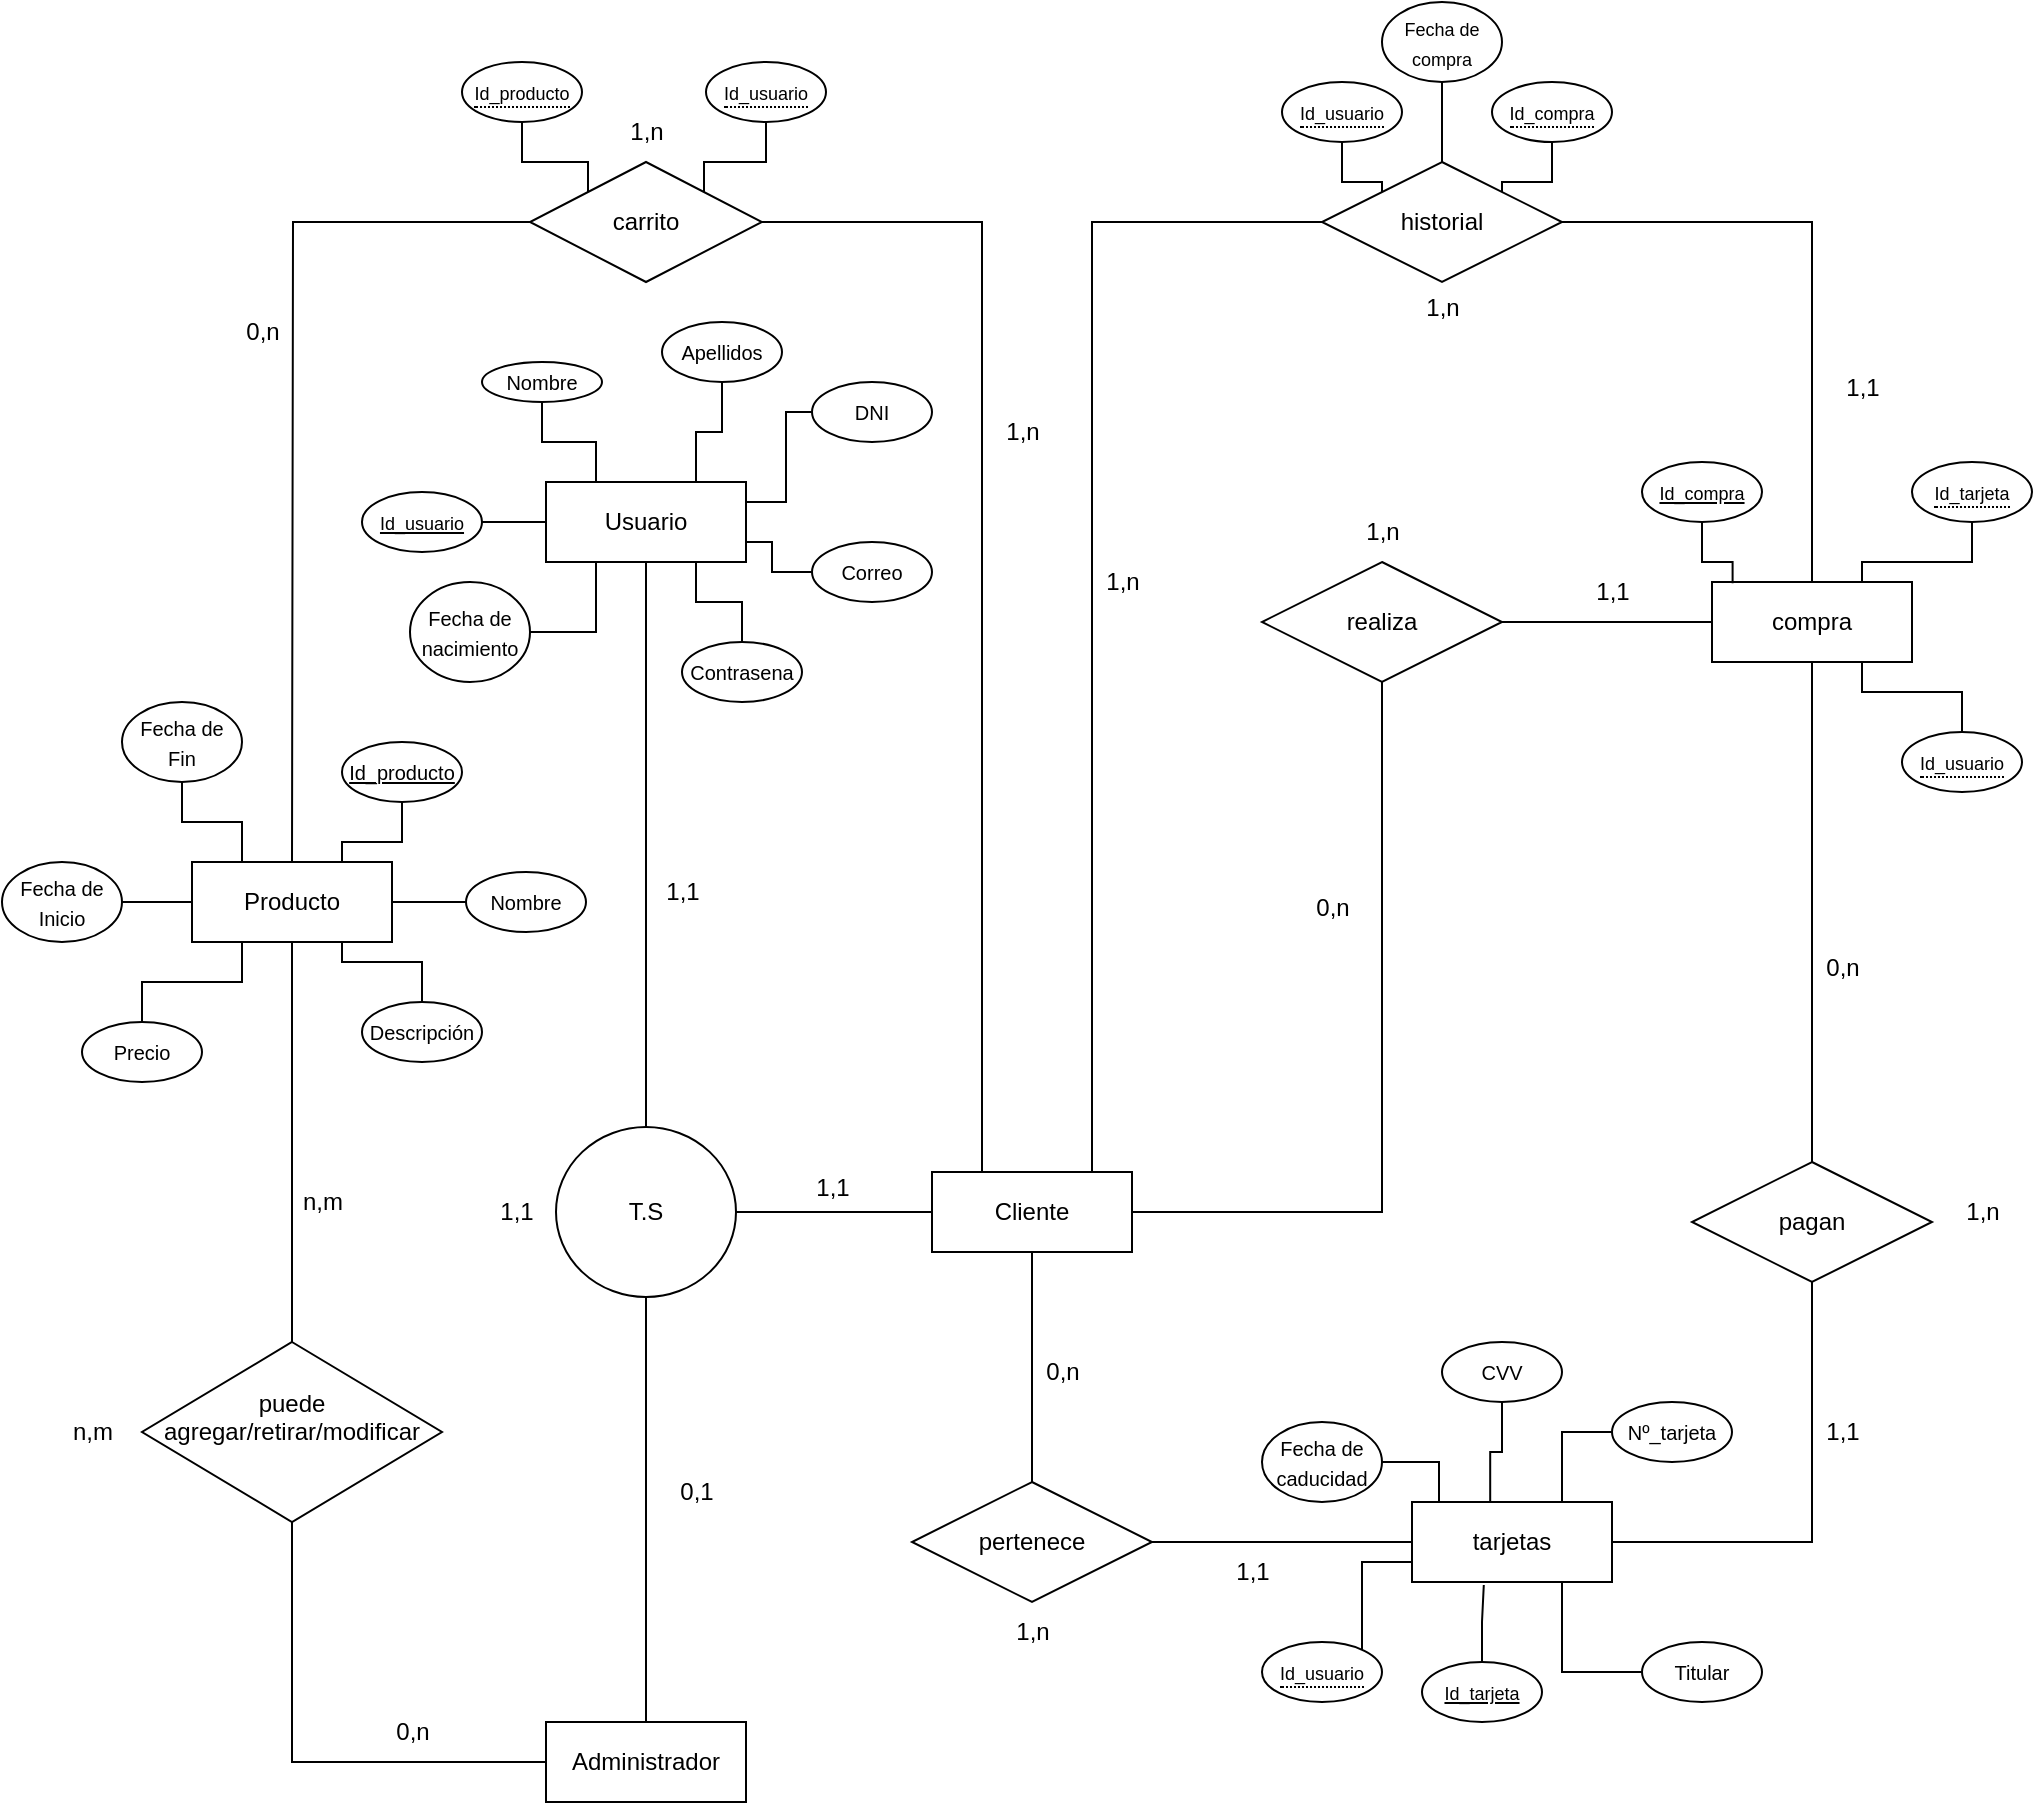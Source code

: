 <mxfile version="24.1.0" type="device" pages="2">
  <diagram name="Página-1" id="n4pkcfkecWeJMhRiiakj">
    <mxGraphModel dx="1905" dy="654" grid="1" gridSize="10" guides="1" tooltips="1" connect="1" arrows="1" fold="1" page="0" pageScale="1" pageWidth="827" pageHeight="1169" math="0" shadow="0">
      <root>
        <mxCell id="0" />
        <mxCell id="1" parent="0" />
        <mxCell id="dxCw5hH_hTkIz4HJF2Ry-19" style="edgeStyle=orthogonalEdgeStyle;rounded=0;orthogonalLoop=1;jettySize=auto;html=1;endArrow=none;endFill=0;" parent="1" source="dxCw5hH_hTkIz4HJF2Ry-11" target="dxCw5hH_hTkIz4HJF2Ry-18" edge="1">
          <mxGeometry relative="1" as="geometry" />
        </mxCell>
        <mxCell id="dxCw5hH_hTkIz4HJF2Ry-37" style="edgeStyle=orthogonalEdgeStyle;rounded=0;orthogonalLoop=1;jettySize=auto;html=1;entryX=1;entryY=0.5;entryDx=0;entryDy=0;endArrow=none;endFill=0;" parent="1" source="dxCw5hH_hTkIz4HJF2Ry-11" target="dxCw5hH_hTkIz4HJF2Ry-12" edge="1">
          <mxGeometry relative="1" as="geometry">
            <Array as="points">
              <mxPoint x="-40" y="110" />
            </Array>
          </mxGeometry>
        </mxCell>
        <mxCell id="dxCw5hH_hTkIz4HJF2Ry-41" style="edgeStyle=orthogonalEdgeStyle;rounded=0;orthogonalLoop=1;jettySize=auto;html=1;entryX=0;entryY=0.5;entryDx=0;entryDy=0;endArrow=none;endFill=0;" parent="1" source="dxCw5hH_hTkIz4HJF2Ry-11" target="dxCw5hH_hTkIz4HJF2Ry-29" edge="1">
          <mxGeometry relative="1" as="geometry">
            <Array as="points">
              <mxPoint x="15" y="110" />
            </Array>
          </mxGeometry>
        </mxCell>
        <mxCell id="dxCw5hH_hTkIz4HJF2Ry-11" value="Cliente" style="whiteSpace=wrap;html=1;align=center;" parent="1" vertex="1">
          <mxGeometry x="-65" y="585" width="100" height="40" as="geometry" />
        </mxCell>
        <mxCell id="dxCw5hH_hTkIz4HJF2Ry-15" style="edgeStyle=orthogonalEdgeStyle;rounded=0;orthogonalLoop=1;jettySize=auto;html=1;endArrow=none;endFill=0;" parent="1" source="dxCw5hH_hTkIz4HJF2Ry-12" edge="1">
          <mxGeometry relative="1" as="geometry">
            <mxPoint x="-385" y="430" as="targetPoint" />
          </mxGeometry>
        </mxCell>
        <mxCell id="dxCw5hH_hTkIz4HJF2Ry-12" value="carrito" style="shape=rhombus;perimeter=rhombusPerimeter;whiteSpace=wrap;html=1;align=center;" parent="1" vertex="1">
          <mxGeometry x="-266" y="80" width="116" height="60" as="geometry" />
        </mxCell>
        <mxCell id="dxCw5hH_hTkIz4HJF2Ry-14" value="Producto" style="whiteSpace=wrap;html=1;align=center;" parent="1" vertex="1">
          <mxGeometry x="-435" y="430" width="100" height="40" as="geometry" />
        </mxCell>
        <mxCell id="dxCw5hH_hTkIz4HJF2Ry-43" style="edgeStyle=orthogonalEdgeStyle;rounded=0;orthogonalLoop=1;jettySize=auto;html=1;entryX=0;entryY=0.5;entryDx=0;entryDy=0;endArrow=none;endFill=0;" parent="1" source="dxCw5hH_hTkIz4HJF2Ry-18" target="dxCw5hH_hTkIz4HJF2Ry-20" edge="1">
          <mxGeometry relative="1" as="geometry" />
        </mxCell>
        <mxCell id="dxCw5hH_hTkIz4HJF2Ry-18" value="realiza" style="shape=rhombus;perimeter=rhombusPerimeter;whiteSpace=wrap;html=1;align=center;" parent="1" vertex="1">
          <mxGeometry x="100" y="280" width="120" height="60" as="geometry" />
        </mxCell>
        <mxCell id="dxCw5hH_hTkIz4HJF2Ry-20" value="compra" style="whiteSpace=wrap;html=1;align=center;" parent="1" vertex="1">
          <mxGeometry x="325" y="290" width="100" height="40" as="geometry" />
        </mxCell>
        <mxCell id="dxCw5hH_hTkIz4HJF2Ry-24" style="edgeStyle=orthogonalEdgeStyle;rounded=0;orthogonalLoop=1;jettySize=auto;html=1;entryX=0.5;entryY=1;entryDx=0;entryDy=0;endArrow=none;endFill=0;" parent="1" source="dxCw5hH_hTkIz4HJF2Ry-22" target="dxCw5hH_hTkIz4HJF2Ry-23" edge="1">
          <mxGeometry relative="1" as="geometry" />
        </mxCell>
        <mxCell id="dxCw5hH_hTkIz4HJF2Ry-22" value="tarjetas" style="whiteSpace=wrap;html=1;align=center;" parent="1" vertex="1">
          <mxGeometry x="175" y="750" width="100" height="40" as="geometry" />
        </mxCell>
        <mxCell id="dxCw5hH_hTkIz4HJF2Ry-25" style="edgeStyle=orthogonalEdgeStyle;rounded=0;orthogonalLoop=1;jettySize=auto;html=1;entryX=0.5;entryY=1;entryDx=0;entryDy=0;endArrow=none;endFill=0;" parent="1" source="dxCw5hH_hTkIz4HJF2Ry-23" target="dxCw5hH_hTkIz4HJF2Ry-20" edge="1">
          <mxGeometry relative="1" as="geometry">
            <Array as="points">
              <mxPoint x="375" y="470" />
              <mxPoint x="375" y="470" />
            </Array>
          </mxGeometry>
        </mxCell>
        <mxCell id="dxCw5hH_hTkIz4HJF2Ry-23" value="pagan" style="shape=rhombus;perimeter=rhombusPerimeter;whiteSpace=wrap;html=1;align=center;" parent="1" vertex="1">
          <mxGeometry x="315" y="580" width="120" height="60" as="geometry" />
        </mxCell>
        <mxCell id="dxCw5hH_hTkIz4HJF2Ry-28" style="edgeStyle=orthogonalEdgeStyle;rounded=0;orthogonalLoop=1;jettySize=auto;html=1;entryX=0.5;entryY=1;entryDx=0;entryDy=0;endArrow=none;endFill=0;" parent="1" source="dxCw5hH_hTkIz4HJF2Ry-26" target="dxCw5hH_hTkIz4HJF2Ry-11" edge="1">
          <mxGeometry relative="1" as="geometry" />
        </mxCell>
        <mxCell id="DulJp_5TrpF9KenEgapy-1" style="edgeStyle=orthogonalEdgeStyle;rounded=0;orthogonalLoop=1;jettySize=auto;html=1;endArrow=none;endFill=0;" parent="1" source="dxCw5hH_hTkIz4HJF2Ry-26" target="dxCw5hH_hTkIz4HJF2Ry-22" edge="1">
          <mxGeometry relative="1" as="geometry" />
        </mxCell>
        <mxCell id="dxCw5hH_hTkIz4HJF2Ry-26" value="pertenece" style="shape=rhombus;perimeter=rhombusPerimeter;whiteSpace=wrap;html=1;align=center;" parent="1" vertex="1">
          <mxGeometry x="-75" y="740" width="120" height="60" as="geometry" />
        </mxCell>
        <mxCell id="dxCw5hH_hTkIz4HJF2Ry-42" style="edgeStyle=orthogonalEdgeStyle;rounded=0;orthogonalLoop=1;jettySize=auto;html=1;entryX=0.5;entryY=0;entryDx=0;entryDy=0;endArrow=none;endFill=0;" parent="1" source="dxCw5hH_hTkIz4HJF2Ry-29" target="dxCw5hH_hTkIz4HJF2Ry-20" edge="1">
          <mxGeometry relative="1" as="geometry">
            <mxPoint x="155" y="220" as="targetPoint" />
            <Array as="points">
              <mxPoint x="375" y="110" />
            </Array>
          </mxGeometry>
        </mxCell>
        <mxCell id="dxCw5hH_hTkIz4HJF2Ry-29" value="historial" style="shape=rhombus;perimeter=rhombusPerimeter;whiteSpace=wrap;html=1;align=center;" parent="1" vertex="1">
          <mxGeometry x="130" y="80" width="120" height="60" as="geometry" />
        </mxCell>
        <mxCell id="dxCw5hH_hTkIz4HJF2Ry-39" style="edgeStyle=orthogonalEdgeStyle;rounded=0;orthogonalLoop=1;jettySize=auto;html=1;entryX=0.5;entryY=1;entryDx=0;entryDy=0;endArrow=none;endFill=0;" parent="1" source="dxCw5hH_hTkIz4HJF2Ry-33" edge="1">
          <mxGeometry relative="1" as="geometry">
            <mxPoint x="-385" y="470" as="targetPoint" />
            <Array as="points">
              <mxPoint x="-385" y="600" />
            </Array>
          </mxGeometry>
        </mxCell>
        <mxCell id="dxCw5hH_hTkIz4HJF2Ry-33" value="puede agregar/retirar/modificar&lt;div&gt;&lt;br&gt;&lt;/div&gt;" style="shape=rhombus;perimeter=rhombusPerimeter;whiteSpace=wrap;html=1;align=center;" parent="1" vertex="1">
          <mxGeometry x="-460" y="670" width="150" height="90" as="geometry" />
        </mxCell>
        <mxCell id="DulJp_5TrpF9KenEgapy-7" style="edgeStyle=orthogonalEdgeStyle;rounded=0;orthogonalLoop=1;jettySize=auto;html=1;entryX=0.5;entryY=1;entryDx=0;entryDy=0;endArrow=none;endFill=0;" parent="1" source="DulJp_5TrpF9KenEgapy-4" target="dxCw5hH_hTkIz4HJF2Ry-33" edge="1">
          <mxGeometry relative="1" as="geometry" />
        </mxCell>
        <mxCell id="DulJp_5TrpF9KenEgapy-4" value="Administrador" style="whiteSpace=wrap;html=1;align=center;" parent="1" vertex="1">
          <mxGeometry x="-258" y="860" width="100" height="40" as="geometry" />
        </mxCell>
        <mxCell id="DulJp_5TrpF9KenEgapy-16" style="edgeStyle=orthogonalEdgeStyle;rounded=0;orthogonalLoop=1;jettySize=auto;html=1;entryX=0.5;entryY=0;entryDx=0;entryDy=0;endArrow=none;endFill=0;" parent="1" source="DulJp_5TrpF9KenEgapy-11" target="DulJp_5TrpF9KenEgapy-13" edge="1">
          <mxGeometry relative="1" as="geometry" />
        </mxCell>
        <mxCell id="DulJp_5TrpF9KenEgapy-11" value="Usuario" style="whiteSpace=wrap;html=1;align=center;" parent="1" vertex="1">
          <mxGeometry x="-258" y="240" width="100" height="40" as="geometry" />
        </mxCell>
        <mxCell id="DulJp_5TrpF9KenEgapy-14" style="edgeStyle=orthogonalEdgeStyle;rounded=0;orthogonalLoop=1;jettySize=auto;html=1;entryX=0.5;entryY=0;entryDx=0;entryDy=0;endArrow=none;endFill=0;" parent="1" source="DulJp_5TrpF9KenEgapy-13" target="DulJp_5TrpF9KenEgapy-4" edge="1">
          <mxGeometry relative="1" as="geometry" />
        </mxCell>
        <mxCell id="DulJp_5TrpF9KenEgapy-15" style="edgeStyle=orthogonalEdgeStyle;rounded=0;orthogonalLoop=1;jettySize=auto;html=1;entryX=0;entryY=0.5;entryDx=0;entryDy=0;endArrow=none;endFill=0;" parent="1" source="DulJp_5TrpF9KenEgapy-13" target="dxCw5hH_hTkIz4HJF2Ry-11" edge="1">
          <mxGeometry relative="1" as="geometry" />
        </mxCell>
        <mxCell id="DulJp_5TrpF9KenEgapy-13" value="T.S" style="ellipse;whiteSpace=wrap;html=1;align=center;" parent="1" vertex="1">
          <mxGeometry x="-253" y="562.5" width="90" height="85" as="geometry" />
        </mxCell>
        <mxCell id="aMjsHxabeolqDeIkSZId-87" style="edgeStyle=orthogonalEdgeStyle;rounded=0;orthogonalLoop=1;jettySize=auto;html=1;entryX=0;entryY=0.5;entryDx=0;entryDy=0;endArrow=none;endFill=0;" edge="1" parent="1" source="aMjsHxabeolqDeIkSZId-1" target="DulJp_5TrpF9KenEgapy-11">
          <mxGeometry relative="1" as="geometry" />
        </mxCell>
        <mxCell id="aMjsHxabeolqDeIkSZId-1" value="&lt;font style=&quot;font-size: 9px;&quot;&gt;Id_usuario&lt;/font&gt;" style="ellipse;whiteSpace=wrap;html=1;align=center;fontStyle=4;" vertex="1" parent="1">
          <mxGeometry x="-350" y="245" width="60" height="30" as="geometry" />
        </mxCell>
        <mxCell id="aMjsHxabeolqDeIkSZId-77" style="edgeStyle=orthogonalEdgeStyle;rounded=0;orthogonalLoop=1;jettySize=auto;html=1;entryX=0.75;entryY=0;entryDx=0;entryDy=0;endArrow=none;endFill=0;" edge="1" parent="1" source="aMjsHxabeolqDeIkSZId-11" target="dxCw5hH_hTkIz4HJF2Ry-14">
          <mxGeometry relative="1" as="geometry">
            <Array as="points">
              <mxPoint x="-330" y="420" />
              <mxPoint x="-360" y="420" />
            </Array>
          </mxGeometry>
        </mxCell>
        <mxCell id="aMjsHxabeolqDeIkSZId-11" value="&lt;font size=&quot;1&quot;&gt;Id_producto&lt;/font&gt;" style="ellipse;whiteSpace=wrap;html=1;align=center;fontStyle=4;" vertex="1" parent="1">
          <mxGeometry x="-360" y="370" width="60" height="30" as="geometry" />
        </mxCell>
        <mxCell id="aMjsHxabeolqDeIkSZId-12" value="&lt;font style=&quot;font-size: 9px;&quot;&gt;Id_tarjeta&lt;/font&gt;" style="ellipse;whiteSpace=wrap;html=1;align=center;fontStyle=4;" vertex="1" parent="1">
          <mxGeometry x="180" y="830" width="60" height="30" as="geometry" />
        </mxCell>
        <mxCell id="aMjsHxabeolqDeIkSZId-13" value="&lt;font style=&quot;font-size: 9px;&quot;&gt;Id_compra&lt;/font&gt;" style="ellipse;whiteSpace=wrap;html=1;align=center;fontStyle=4;" vertex="1" parent="1">
          <mxGeometry x="290" y="230" width="60" height="30" as="geometry" />
        </mxCell>
        <mxCell id="aMjsHxabeolqDeIkSZId-40" style="edgeStyle=orthogonalEdgeStyle;rounded=0;orthogonalLoop=1;jettySize=auto;html=1;entryX=1;entryY=0;entryDx=0;entryDy=0;endArrow=none;endFill=0;" edge="1" parent="1" source="aMjsHxabeolqDeIkSZId-22" target="dxCw5hH_hTkIz4HJF2Ry-29">
          <mxGeometry relative="1" as="geometry" />
        </mxCell>
        <mxCell id="aMjsHxabeolqDeIkSZId-22" value="&lt;span style=&quot;border-bottom: 1px dotted&quot;&gt;&lt;font style=&quot;font-size: 9px;&quot;&gt;Id_compra&lt;/font&gt;&lt;/span&gt;" style="ellipse;whiteSpace=wrap;html=1;align=center;" vertex="1" parent="1">
          <mxGeometry x="215" y="40" width="60" height="30" as="geometry" />
        </mxCell>
        <mxCell id="aMjsHxabeolqDeIkSZId-39" style="edgeStyle=orthogonalEdgeStyle;rounded=0;orthogonalLoop=1;jettySize=auto;html=1;entryX=0;entryY=0;entryDx=0;entryDy=0;endArrow=none;endFill=0;" edge="1" parent="1" source="aMjsHxabeolqDeIkSZId-23" target="dxCw5hH_hTkIz4HJF2Ry-29">
          <mxGeometry relative="1" as="geometry" />
        </mxCell>
        <mxCell id="aMjsHxabeolqDeIkSZId-23" value="&lt;span style=&quot;border-bottom: 1px dotted&quot;&gt;&lt;font style=&quot;font-size: 9px;&quot;&gt;Id_usuario&lt;/font&gt;&lt;/span&gt;" style="ellipse;whiteSpace=wrap;html=1;align=center;" vertex="1" parent="1">
          <mxGeometry x="110" y="40" width="60" height="30" as="geometry" />
        </mxCell>
        <mxCell id="aMjsHxabeolqDeIkSZId-35" style="edgeStyle=orthogonalEdgeStyle;rounded=0;orthogonalLoop=1;jettySize=auto;html=1;entryX=1;entryY=0;entryDx=0;entryDy=0;endArrow=none;endFill=0;" edge="1" parent="1" source="aMjsHxabeolqDeIkSZId-24" target="dxCw5hH_hTkIz4HJF2Ry-12">
          <mxGeometry relative="1" as="geometry" />
        </mxCell>
        <mxCell id="aMjsHxabeolqDeIkSZId-24" value="&lt;span style=&quot;border-bottom: 1px dotted&quot;&gt;&lt;font style=&quot;font-size: 9px;&quot;&gt;Id_usuario&lt;/font&gt;&lt;/span&gt;" style="ellipse;whiteSpace=wrap;html=1;align=center;" vertex="1" parent="1">
          <mxGeometry x="-178" y="30" width="60" height="30" as="geometry" />
        </mxCell>
        <mxCell id="aMjsHxabeolqDeIkSZId-34" style="edgeStyle=orthogonalEdgeStyle;rounded=0;orthogonalLoop=1;jettySize=auto;html=1;entryX=0;entryY=0;entryDx=0;entryDy=0;endArrow=none;endFill=0;" edge="1" parent="1" source="aMjsHxabeolqDeIkSZId-25" target="dxCw5hH_hTkIz4HJF2Ry-12">
          <mxGeometry relative="1" as="geometry" />
        </mxCell>
        <mxCell id="aMjsHxabeolqDeIkSZId-25" value="&lt;span style=&quot;border-bottom: 1px dotted&quot;&gt;&lt;font style=&quot;font-size: 9px;&quot;&gt;Id_producto&lt;/font&gt;&lt;/span&gt;" style="ellipse;whiteSpace=wrap;html=1;align=center;" vertex="1" parent="1">
          <mxGeometry x="-300" y="30" width="60" height="30" as="geometry" />
        </mxCell>
        <mxCell id="aMjsHxabeolqDeIkSZId-36" style="edgeStyle=orthogonalEdgeStyle;rounded=0;orthogonalLoop=1;jettySize=auto;html=1;entryX=0;entryY=1;entryDx=0;entryDy=0;endArrow=none;endFill=0;" edge="1" parent="1" source="aMjsHxabeolqDeIkSZId-26" target="dxCw5hH_hTkIz4HJF2Ry-22">
          <mxGeometry relative="1" as="geometry">
            <Array as="points">
              <mxPoint x="150" y="780" />
              <mxPoint x="175" y="780" />
            </Array>
          </mxGeometry>
        </mxCell>
        <mxCell id="aMjsHxabeolqDeIkSZId-26" value="&lt;span style=&quot;border-bottom: 1px dotted&quot;&gt;&lt;font style=&quot;font-size: 9px;&quot;&gt;Id_usuario&lt;/font&gt;&lt;/span&gt;" style="ellipse;whiteSpace=wrap;html=1;align=center;" vertex="1" parent="1">
          <mxGeometry x="100" y="820" width="60" height="30" as="geometry" />
        </mxCell>
        <mxCell id="aMjsHxabeolqDeIkSZId-27" value="&lt;span style=&quot;border-bottom: 1px dotted&quot;&gt;&lt;font style=&quot;font-size: 9px;&quot;&gt;Id_usuario&lt;/font&gt;&lt;/span&gt;" style="ellipse;whiteSpace=wrap;html=1;align=center;" vertex="1" parent="1">
          <mxGeometry x="420" y="365" width="60" height="30" as="geometry" />
        </mxCell>
        <mxCell id="aMjsHxabeolqDeIkSZId-42" style="edgeStyle=orthogonalEdgeStyle;rounded=0;orthogonalLoop=1;jettySize=auto;html=1;entryX=0.75;entryY=0;entryDx=0;entryDy=0;endArrow=none;endFill=0;" edge="1" parent="1" source="aMjsHxabeolqDeIkSZId-28" target="dxCw5hH_hTkIz4HJF2Ry-20">
          <mxGeometry relative="1" as="geometry">
            <Array as="points">
              <mxPoint x="455" y="280" />
              <mxPoint x="400" y="280" />
            </Array>
          </mxGeometry>
        </mxCell>
        <mxCell id="aMjsHxabeolqDeIkSZId-28" value="&lt;span style=&quot;border-bottom: 1px dotted&quot;&gt;&lt;font style=&quot;font-size: 9px;&quot;&gt;Id_tarjeta&lt;/font&gt;&lt;/span&gt;" style="ellipse;whiteSpace=wrap;html=1;align=center;" vertex="1" parent="1">
          <mxGeometry x="425" y="230" width="60" height="30" as="geometry" />
        </mxCell>
        <mxCell id="aMjsHxabeolqDeIkSZId-41" style="edgeStyle=orthogonalEdgeStyle;rounded=0;orthogonalLoop=1;jettySize=auto;html=1;entryX=0.103;entryY=0.015;entryDx=0;entryDy=0;entryPerimeter=0;endArrow=none;endFill=0;" edge="1" parent="1" source="aMjsHxabeolqDeIkSZId-13" target="dxCw5hH_hTkIz4HJF2Ry-20">
          <mxGeometry relative="1" as="geometry" />
        </mxCell>
        <mxCell id="aMjsHxabeolqDeIkSZId-43" style="edgeStyle=orthogonalEdgeStyle;rounded=0;orthogonalLoop=1;jettySize=auto;html=1;entryX=0.75;entryY=1;entryDx=0;entryDy=0;endArrow=none;endFill=0;" edge="1" parent="1" source="aMjsHxabeolqDeIkSZId-27" target="dxCw5hH_hTkIz4HJF2Ry-20">
          <mxGeometry relative="1" as="geometry" />
        </mxCell>
        <mxCell id="aMjsHxabeolqDeIkSZId-92" style="edgeStyle=orthogonalEdgeStyle;rounded=0;orthogonalLoop=1;jettySize=auto;html=1;entryX=0.75;entryY=1;entryDx=0;entryDy=0;endArrow=none;endFill=0;" edge="1" parent="1" source="aMjsHxabeolqDeIkSZId-44" target="DulJp_5TrpF9KenEgapy-11">
          <mxGeometry relative="1" as="geometry" />
        </mxCell>
        <mxCell id="aMjsHxabeolqDeIkSZId-44" value="&lt;font size=&quot;1&quot;&gt;Contrasena&lt;/font&gt;" style="ellipse;whiteSpace=wrap;html=1;align=center;" vertex="1" parent="1">
          <mxGeometry x="-190" y="320" width="60" height="30" as="geometry" />
        </mxCell>
        <mxCell id="aMjsHxabeolqDeIkSZId-88" style="edgeStyle=orthogonalEdgeStyle;rounded=0;orthogonalLoop=1;jettySize=auto;html=1;entryX=0.25;entryY=0;entryDx=0;entryDy=0;endArrow=none;endFill=0;" edge="1" parent="1" source="aMjsHxabeolqDeIkSZId-46" target="DulJp_5TrpF9KenEgapy-11">
          <mxGeometry relative="1" as="geometry" />
        </mxCell>
        <mxCell id="aMjsHxabeolqDeIkSZId-46" value="&lt;font size=&quot;1&quot;&gt;Nombre&lt;/font&gt;" style="ellipse;whiteSpace=wrap;html=1;align=center;" vertex="1" parent="1">
          <mxGeometry x="-290" y="180" width="60" height="20" as="geometry" />
        </mxCell>
        <mxCell id="aMjsHxabeolqDeIkSZId-90" style="edgeStyle=orthogonalEdgeStyle;rounded=0;orthogonalLoop=1;jettySize=auto;html=1;entryX=1;entryY=0.25;entryDx=0;entryDy=0;endArrow=none;endFill=0;" edge="1" parent="1" source="aMjsHxabeolqDeIkSZId-47" target="DulJp_5TrpF9KenEgapy-11">
          <mxGeometry relative="1" as="geometry">
            <Array as="points">
              <mxPoint x="-138" y="205" />
              <mxPoint x="-138" y="250" />
            </Array>
          </mxGeometry>
        </mxCell>
        <mxCell id="aMjsHxabeolqDeIkSZId-47" value="&lt;font size=&quot;1&quot;&gt;DNI&lt;/font&gt;" style="ellipse;whiteSpace=wrap;html=1;align=center;" vertex="1" parent="1">
          <mxGeometry x="-125" y="190" width="60" height="30" as="geometry" />
        </mxCell>
        <mxCell id="aMjsHxabeolqDeIkSZId-89" style="edgeStyle=orthogonalEdgeStyle;rounded=0;orthogonalLoop=1;jettySize=auto;html=1;entryX=0.75;entryY=0;entryDx=0;entryDy=0;endArrow=none;endFill=0;" edge="1" parent="1" source="aMjsHxabeolqDeIkSZId-48" target="DulJp_5TrpF9KenEgapy-11">
          <mxGeometry relative="1" as="geometry" />
        </mxCell>
        <mxCell id="aMjsHxabeolqDeIkSZId-48" value="&lt;font size=&quot;1&quot;&gt;Apellidos&lt;/font&gt;" style="ellipse;whiteSpace=wrap;html=1;align=center;" vertex="1" parent="1">
          <mxGeometry x="-200" y="160" width="60" height="30" as="geometry" />
        </mxCell>
        <mxCell id="aMjsHxabeolqDeIkSZId-50" value="&lt;font size=&quot;1&quot;&gt;Fecha de caducidad&lt;/font&gt;" style="ellipse;whiteSpace=wrap;html=1;align=center;" vertex="1" parent="1">
          <mxGeometry x="100" y="710" width="60" height="40" as="geometry" />
        </mxCell>
        <mxCell id="aMjsHxabeolqDeIkSZId-51" value="&lt;font size=&quot;1&quot;&gt;CVV&lt;/font&gt;" style="ellipse;whiteSpace=wrap;html=1;align=center;" vertex="1" parent="1">
          <mxGeometry x="190" y="670" width="60" height="30" as="geometry" />
        </mxCell>
        <mxCell id="aMjsHxabeolqDeIkSZId-72" style="edgeStyle=orthogonalEdgeStyle;rounded=0;orthogonalLoop=1;jettySize=auto;html=1;entryX=0.75;entryY=0;entryDx=0;entryDy=0;endArrow=none;endFill=0;" edge="1" parent="1" source="aMjsHxabeolqDeIkSZId-52" target="dxCw5hH_hTkIz4HJF2Ry-22">
          <mxGeometry relative="1" as="geometry">
            <Array as="points">
              <mxPoint x="250" y="715" />
            </Array>
          </mxGeometry>
        </mxCell>
        <mxCell id="aMjsHxabeolqDeIkSZId-52" value="&lt;font size=&quot;1&quot;&gt;Nº_tarjeta&lt;/font&gt;" style="ellipse;whiteSpace=wrap;html=1;align=center;" vertex="1" parent="1">
          <mxGeometry x="275" y="700" width="60" height="30" as="geometry" />
        </mxCell>
        <mxCell id="aMjsHxabeolqDeIkSZId-76" style="edgeStyle=orthogonalEdgeStyle;rounded=0;orthogonalLoop=1;jettySize=auto;html=1;entryX=0.75;entryY=1;entryDx=0;entryDy=0;endArrow=none;endFill=0;" edge="1" parent="1" source="aMjsHxabeolqDeIkSZId-53" target="dxCw5hH_hTkIz4HJF2Ry-22">
          <mxGeometry relative="1" as="geometry" />
        </mxCell>
        <mxCell id="aMjsHxabeolqDeIkSZId-53" value="&lt;font size=&quot;1&quot;&gt;Titular&lt;/font&gt;" style="ellipse;whiteSpace=wrap;html=1;align=center;" vertex="1" parent="1">
          <mxGeometry x="290" y="820" width="60" height="30" as="geometry" />
        </mxCell>
        <mxCell id="aMjsHxabeolqDeIkSZId-65" style="edgeStyle=orthogonalEdgeStyle;rounded=0;orthogonalLoop=1;jettySize=auto;html=1;entryX=0.5;entryY=0;entryDx=0;entryDy=0;endArrow=none;endFill=0;" edge="1" parent="1" source="aMjsHxabeolqDeIkSZId-54" target="dxCw5hH_hTkIz4HJF2Ry-29">
          <mxGeometry relative="1" as="geometry" />
        </mxCell>
        <mxCell id="aMjsHxabeolqDeIkSZId-54" value="&lt;font style=&quot;font-size: 9px;&quot;&gt;Fecha de compra&lt;/font&gt;" style="ellipse;whiteSpace=wrap;html=1;align=center;" vertex="1" parent="1">
          <mxGeometry x="160" width="60" height="40" as="geometry" />
        </mxCell>
        <mxCell id="aMjsHxabeolqDeIkSZId-79" style="edgeStyle=orthogonalEdgeStyle;rounded=0;orthogonalLoop=1;jettySize=auto;html=1;entryX=0.75;entryY=1;entryDx=0;entryDy=0;endArrow=none;endFill=0;" edge="1" parent="1" source="aMjsHxabeolqDeIkSZId-55" target="dxCw5hH_hTkIz4HJF2Ry-14">
          <mxGeometry relative="1" as="geometry" />
        </mxCell>
        <mxCell id="aMjsHxabeolqDeIkSZId-55" value="&lt;font size=&quot;1&quot;&gt;Descripción&lt;/font&gt;" style="ellipse;whiteSpace=wrap;html=1;align=center;" vertex="1" parent="1">
          <mxGeometry x="-350" y="500" width="60" height="30" as="geometry" />
        </mxCell>
        <mxCell id="aMjsHxabeolqDeIkSZId-80" style="edgeStyle=orthogonalEdgeStyle;rounded=0;orthogonalLoop=1;jettySize=auto;html=1;entryX=0.25;entryY=1;entryDx=0;entryDy=0;endArrow=none;endFill=0;" edge="1" parent="1" source="aMjsHxabeolqDeIkSZId-56" target="dxCw5hH_hTkIz4HJF2Ry-14">
          <mxGeometry relative="1" as="geometry" />
        </mxCell>
        <mxCell id="aMjsHxabeolqDeIkSZId-56" value="&lt;font size=&quot;1&quot;&gt;Precio&lt;/font&gt;" style="ellipse;whiteSpace=wrap;html=1;align=center;" vertex="1" parent="1">
          <mxGeometry x="-490" y="510" width="60" height="30" as="geometry" />
        </mxCell>
        <mxCell id="aMjsHxabeolqDeIkSZId-81" style="edgeStyle=orthogonalEdgeStyle;rounded=0;orthogonalLoop=1;jettySize=auto;html=1;entryX=0;entryY=0.5;entryDx=0;entryDy=0;endArrow=none;endFill=0;" edge="1" parent="1" source="aMjsHxabeolqDeIkSZId-57" target="dxCw5hH_hTkIz4HJF2Ry-14">
          <mxGeometry relative="1" as="geometry" />
        </mxCell>
        <mxCell id="aMjsHxabeolqDeIkSZId-57" value="&lt;font size=&quot;1&quot;&gt;Fecha de Inicio&lt;/font&gt;" style="ellipse;whiteSpace=wrap;html=1;align=center;" vertex="1" parent="1">
          <mxGeometry x="-530" y="430" width="60" height="40" as="geometry" />
        </mxCell>
        <mxCell id="aMjsHxabeolqDeIkSZId-83" style="edgeStyle=orthogonalEdgeStyle;rounded=0;orthogonalLoop=1;jettySize=auto;html=1;entryX=0.25;entryY=0;entryDx=0;entryDy=0;endArrow=none;endFill=0;" edge="1" parent="1" source="aMjsHxabeolqDeIkSZId-58" target="dxCw5hH_hTkIz4HJF2Ry-14">
          <mxGeometry relative="1" as="geometry" />
        </mxCell>
        <mxCell id="aMjsHxabeolqDeIkSZId-58" value="&lt;font size=&quot;1&quot;&gt;Fecha de Fin&lt;/font&gt;" style="ellipse;whiteSpace=wrap;html=1;align=center;" vertex="1" parent="1">
          <mxGeometry x="-470" y="350" width="60" height="40" as="geometry" />
        </mxCell>
        <mxCell id="aMjsHxabeolqDeIkSZId-78" style="edgeStyle=orthogonalEdgeStyle;rounded=0;orthogonalLoop=1;jettySize=auto;html=1;entryX=1;entryY=0.5;entryDx=0;entryDy=0;endArrow=none;endFill=0;" edge="1" parent="1" source="aMjsHxabeolqDeIkSZId-59" target="dxCw5hH_hTkIz4HJF2Ry-14">
          <mxGeometry relative="1" as="geometry" />
        </mxCell>
        <mxCell id="aMjsHxabeolqDeIkSZId-59" value="&lt;font size=&quot;1&quot;&gt;Nombre&lt;/font&gt;" style="ellipse;whiteSpace=wrap;html=1;align=center;" vertex="1" parent="1">
          <mxGeometry x="-298" y="435" width="60" height="30" as="geometry" />
        </mxCell>
        <mxCell id="aMjsHxabeolqDeIkSZId-91" style="edgeStyle=orthogonalEdgeStyle;rounded=0;orthogonalLoop=1;jettySize=auto;html=1;entryX=1;entryY=0.75;entryDx=0;entryDy=0;endArrow=none;endFill=0;" edge="1" parent="1" source="aMjsHxabeolqDeIkSZId-63" target="DulJp_5TrpF9KenEgapy-11">
          <mxGeometry relative="1" as="geometry" />
        </mxCell>
        <mxCell id="aMjsHxabeolqDeIkSZId-63" value="&lt;font size=&quot;1&quot;&gt;Correo&lt;/font&gt;" style="ellipse;whiteSpace=wrap;html=1;align=center;" vertex="1" parent="1">
          <mxGeometry x="-125" y="270" width="60" height="30" as="geometry" />
        </mxCell>
        <mxCell id="aMjsHxabeolqDeIkSZId-66" style="edgeStyle=orthogonalEdgeStyle;rounded=0;orthogonalLoop=1;jettySize=auto;html=1;entryX=0.359;entryY=1.037;entryDx=0;entryDy=0;entryPerimeter=0;endArrow=none;endFill=0;" edge="1" parent="1" source="aMjsHxabeolqDeIkSZId-12" target="dxCw5hH_hTkIz4HJF2Ry-22">
          <mxGeometry relative="1" as="geometry" />
        </mxCell>
        <mxCell id="aMjsHxabeolqDeIkSZId-73" style="edgeStyle=orthogonalEdgeStyle;rounded=0;orthogonalLoop=1;jettySize=auto;html=1;entryX=0.391;entryY=-0.003;entryDx=0;entryDy=0;entryPerimeter=0;endArrow=none;endFill=0;" edge="1" parent="1" source="aMjsHxabeolqDeIkSZId-51" target="dxCw5hH_hTkIz4HJF2Ry-22">
          <mxGeometry relative="1" as="geometry" />
        </mxCell>
        <mxCell id="aMjsHxabeolqDeIkSZId-74" style="edgeStyle=orthogonalEdgeStyle;rounded=0;orthogonalLoop=1;jettySize=auto;html=1;entryX=0.135;entryY=0.013;entryDx=0;entryDy=0;entryPerimeter=0;endArrow=none;endFill=0;" edge="1" parent="1" source="aMjsHxabeolqDeIkSZId-50" target="dxCw5hH_hTkIz4HJF2Ry-22">
          <mxGeometry relative="1" as="geometry" />
        </mxCell>
        <mxCell id="aMjsHxabeolqDeIkSZId-86" style="edgeStyle=orthogonalEdgeStyle;rounded=0;orthogonalLoop=1;jettySize=auto;html=1;entryX=0.25;entryY=1;entryDx=0;entryDy=0;endArrow=none;endFill=0;" edge="1" parent="1" source="aMjsHxabeolqDeIkSZId-85" target="DulJp_5TrpF9KenEgapy-11">
          <mxGeometry relative="1" as="geometry" />
        </mxCell>
        <mxCell id="aMjsHxabeolqDeIkSZId-85" value="&lt;font size=&quot;1&quot;&gt;Fecha de nacimiento&lt;/font&gt;" style="ellipse;whiteSpace=wrap;html=1;align=center;" vertex="1" parent="1">
          <mxGeometry x="-326" y="290" width="60" height="50" as="geometry" />
        </mxCell>
        <mxCell id="aMjsHxabeolqDeIkSZId-93" value="1,1" style="text;html=1;align=center;verticalAlign=middle;resizable=0;points=[];autosize=1;strokeColor=none;fillColor=none;" vertex="1" parent="1">
          <mxGeometry x="-210" y="430" width="40" height="30" as="geometry" />
        </mxCell>
        <mxCell id="aMjsHxabeolqDeIkSZId-94" value="1,1" style="text;html=1;align=center;verticalAlign=middle;resizable=0;points=[];autosize=1;strokeColor=none;fillColor=none;" vertex="1" parent="1">
          <mxGeometry x="-135" y="578" width="40" height="30" as="geometry" />
        </mxCell>
        <mxCell id="aMjsHxabeolqDeIkSZId-95" value="0,1" style="text;html=1;align=center;verticalAlign=middle;resizable=0;points=[];autosize=1;strokeColor=none;fillColor=none;" vertex="1" parent="1">
          <mxGeometry x="-203" y="730" width="40" height="30" as="geometry" />
        </mxCell>
        <mxCell id="aMjsHxabeolqDeIkSZId-96" value="1,1" style="text;html=1;align=center;verticalAlign=middle;resizable=0;points=[];autosize=1;strokeColor=none;fillColor=none;" vertex="1" parent="1">
          <mxGeometry x="-293" y="590" width="40" height="30" as="geometry" />
        </mxCell>
        <mxCell id="aMjsHxabeolqDeIkSZId-97" value="1,n" style="text;html=1;align=center;verticalAlign=middle;resizable=0;points=[];autosize=1;strokeColor=none;fillColor=none;" vertex="1" parent="1">
          <mxGeometry x="10" y="275" width="40" height="30" as="geometry" />
        </mxCell>
        <mxCell id="aMjsHxabeolqDeIkSZId-98" value="1,1" style="text;html=1;align=center;verticalAlign=middle;resizable=0;points=[];autosize=1;strokeColor=none;fillColor=none;" vertex="1" parent="1">
          <mxGeometry x="380" y="178" width="40" height="30" as="geometry" />
        </mxCell>
        <mxCell id="aMjsHxabeolqDeIkSZId-99" value="0,n" style="text;html=1;align=center;verticalAlign=middle;resizable=0;points=[];autosize=1;strokeColor=none;fillColor=none;" vertex="1" parent="1">
          <mxGeometry x="115" y="438" width="40" height="30" as="geometry" />
        </mxCell>
        <mxCell id="aMjsHxabeolqDeIkSZId-100" value="1,1" style="text;html=1;align=center;verticalAlign=middle;resizable=0;points=[];autosize=1;strokeColor=none;fillColor=none;" vertex="1" parent="1">
          <mxGeometry x="255" y="280" width="40" height="30" as="geometry" />
        </mxCell>
        <mxCell id="aMjsHxabeolqDeIkSZId-101" value="1,n" style="text;html=1;align=center;verticalAlign=middle;resizable=0;points=[];autosize=1;strokeColor=none;fillColor=none;" vertex="1" parent="1">
          <mxGeometry x="140" y="250" width="40" height="30" as="geometry" />
        </mxCell>
        <mxCell id="aMjsHxabeolqDeIkSZId-102" value="1,n" style="text;html=1;align=center;verticalAlign=middle;resizable=0;points=[];autosize=1;strokeColor=none;fillColor=none;" vertex="1" parent="1">
          <mxGeometry x="170" y="138" width="40" height="30" as="geometry" />
        </mxCell>
        <mxCell id="aMjsHxabeolqDeIkSZId-103" value="0,n" style="text;html=1;align=center;verticalAlign=middle;resizable=0;points=[];autosize=1;strokeColor=none;fillColor=none;" vertex="1" parent="1">
          <mxGeometry x="370" y="468" width="40" height="30" as="geometry" />
        </mxCell>
        <mxCell id="aMjsHxabeolqDeIkSZId-104" value="1,1" style="text;html=1;align=center;verticalAlign=middle;resizable=0;points=[];autosize=1;strokeColor=none;fillColor=none;" vertex="1" parent="1">
          <mxGeometry x="370" y="700" width="40" height="30" as="geometry" />
        </mxCell>
        <mxCell id="aMjsHxabeolqDeIkSZId-105" value="1,n" style="text;html=1;align=center;verticalAlign=middle;resizable=0;points=[];autosize=1;strokeColor=none;fillColor=none;" vertex="1" parent="1">
          <mxGeometry x="440" y="590" width="40" height="30" as="geometry" />
        </mxCell>
        <mxCell id="aMjsHxabeolqDeIkSZId-106" value="1,1" style="text;html=1;align=center;verticalAlign=middle;resizable=0;points=[];autosize=1;strokeColor=none;fillColor=none;" vertex="1" parent="1">
          <mxGeometry x="75" y="770" width="40" height="30" as="geometry" />
        </mxCell>
        <mxCell id="aMjsHxabeolqDeIkSZId-108" value="0,n" style="text;html=1;align=center;verticalAlign=middle;resizable=0;points=[];autosize=1;strokeColor=none;fillColor=none;" vertex="1" parent="1">
          <mxGeometry x="-20" y="670" width="40" height="30" as="geometry" />
        </mxCell>
        <mxCell id="aMjsHxabeolqDeIkSZId-109" value="1,n" style="text;html=1;align=center;verticalAlign=middle;resizable=0;points=[];autosize=1;strokeColor=none;fillColor=none;" vertex="1" parent="1">
          <mxGeometry x="-35" y="800" width="40" height="30" as="geometry" />
        </mxCell>
        <mxCell id="aMjsHxabeolqDeIkSZId-110" value="0,n" style="text;html=1;align=center;verticalAlign=middle;resizable=0;points=[];autosize=1;strokeColor=none;fillColor=none;" vertex="1" parent="1">
          <mxGeometry x="-345" y="850" width="40" height="30" as="geometry" />
        </mxCell>
        <mxCell id="aMjsHxabeolqDeIkSZId-111" value="n,m" style="text;html=1;align=center;verticalAlign=middle;resizable=0;points=[];autosize=1;strokeColor=none;fillColor=none;" vertex="1" parent="1">
          <mxGeometry x="-390" y="585" width="40" height="30" as="geometry" />
        </mxCell>
        <mxCell id="aMjsHxabeolqDeIkSZId-112" value="n,m" style="text;html=1;align=center;verticalAlign=middle;resizable=0;points=[];autosize=1;strokeColor=none;fillColor=none;" vertex="1" parent="1">
          <mxGeometry x="-505" y="700" width="40" height="30" as="geometry" />
        </mxCell>
        <mxCell id="aMjsHxabeolqDeIkSZId-113" value="0,n" style="text;html=1;align=center;verticalAlign=middle;resizable=0;points=[];autosize=1;strokeColor=none;fillColor=none;" vertex="1" parent="1">
          <mxGeometry x="-420" y="150" width="40" height="30" as="geometry" />
        </mxCell>
        <mxCell id="aMjsHxabeolqDeIkSZId-114" value="1,n" style="text;html=1;align=center;verticalAlign=middle;resizable=0;points=[];autosize=1;strokeColor=none;fillColor=none;" vertex="1" parent="1">
          <mxGeometry x="-40" y="200" width="40" height="30" as="geometry" />
        </mxCell>
        <mxCell id="aMjsHxabeolqDeIkSZId-115" value="1,n" style="text;html=1;align=center;verticalAlign=middle;resizable=0;points=[];autosize=1;strokeColor=none;fillColor=none;" vertex="1" parent="1">
          <mxGeometry x="-228" y="50" width="40" height="30" as="geometry" />
        </mxCell>
      </root>
    </mxGraphModel>
  </diagram>
  <diagram id="jBfGiBJL4ow7o7_SUpc4" name="Página-2">
    <mxGraphModel dx="1050" dy="621" grid="1" gridSize="10" guides="1" tooltips="1" connect="1" arrows="1" fold="1" page="1" pageScale="1" pageWidth="827" pageHeight="1169" math="0" shadow="0">
      <root>
        <mxCell id="0" />
        <mxCell id="1" parent="0" />
      </root>
    </mxGraphModel>
  </diagram>
</mxfile>
